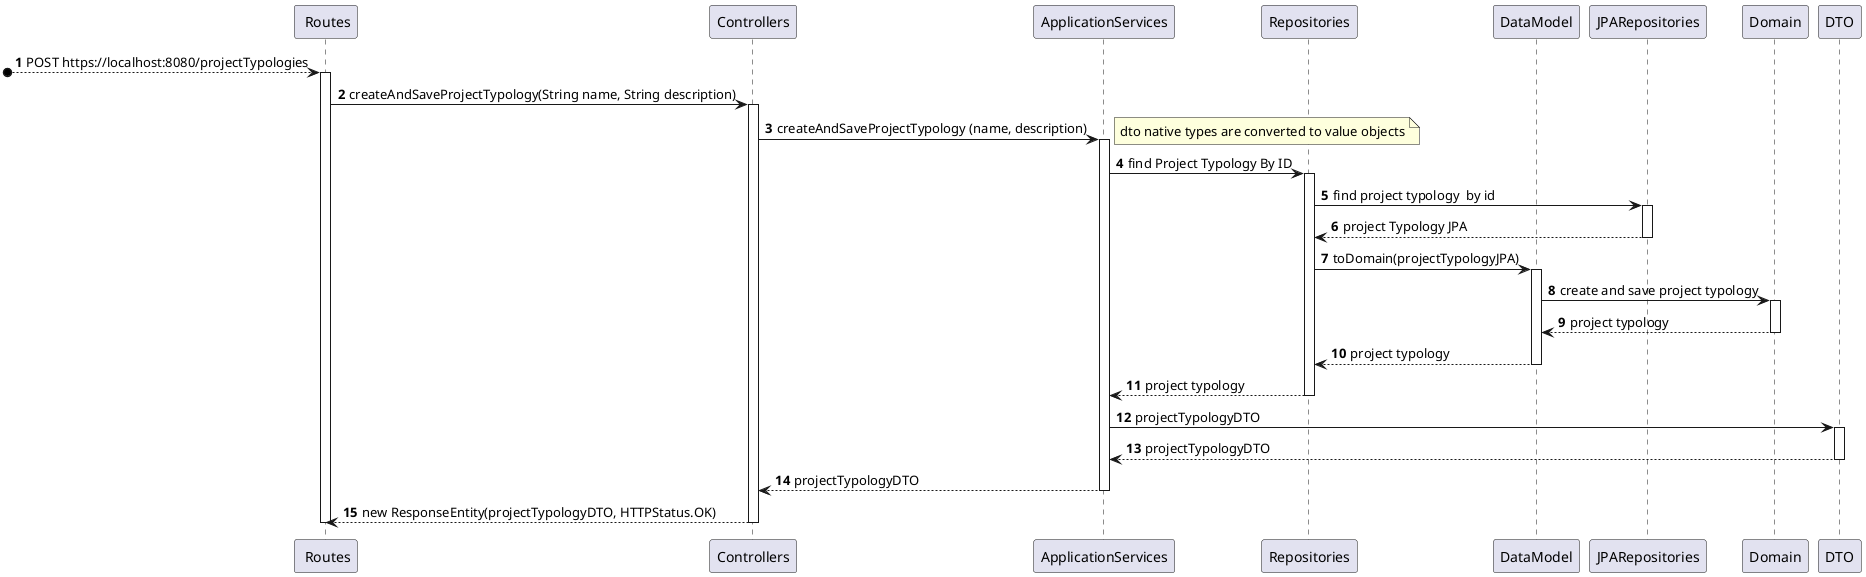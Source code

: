 @startuml
'https://plantuml.com/sequence-diagram

autonumber

participant " Routes" as routes

participant "Controllers" as ctl
participant "ApplicationServices" as appService
participant "Repositories" as repos
participant "DataModel" as datamodel
participant "JPARepositories" as jparepos
participant "Domain" as domain
participant "DTO" as mapper


[o--> routes : POST https://localhost:8080/projectTypologies
activate routes
routes -> ctl : createAndSaveProjectTypology(String name, String description)
activate ctl
ctl -> appService : createAndSaveProjectTypology (name, description)
activate appService
note right
dto native types are converted to value objects
end note
appService -> repos : find Project Typology By ID
activate repos
repos -> jparepos : find project typology  by id
activate jparepos
jparepos --> repos : project Typology JPA
deactivate jparepos
repos -> datamodel : toDomain(projectTypologyJPA)
activate datamodel
datamodel -> domain : create and save project typology
activate domain
domain --> datamodel : project typology
deactivate domain
datamodel --> repos : project typology
deactivate datamodel
repos --> appService : project typology
deactivate repos
appService -> mapper : projectTypologyDTO
activate mapper
mapper --> appService : projectTypologyDTO
deactivate mapper
appService --> ctl : projectTypologyDTO
deactivate appService



ctl --> routes : new ResponseEntity(projectTypologyDTO, HTTPStatus.OK)
deactivate ctl
deactivate routes

@enduml